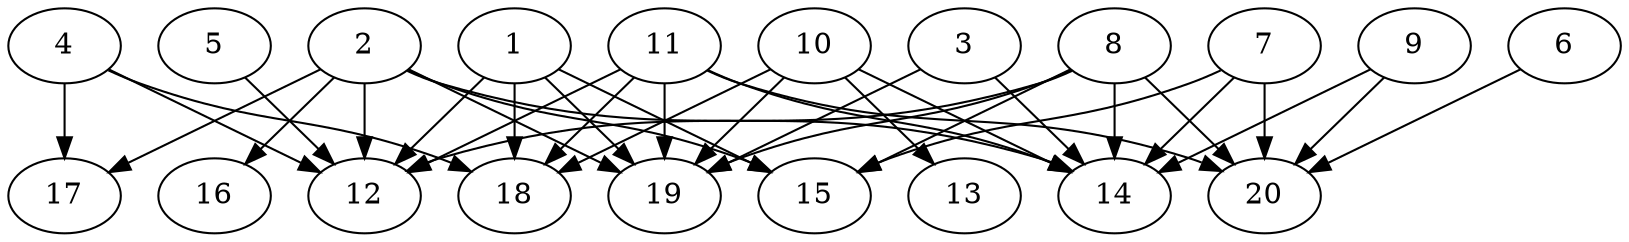 // DAG automatically generated by daggen at Wed Jul 24 21:21:55 2019
// ./daggen --dot -n 20 --ccr 0.5 --fat 0.8 --regular 0.5 --density 0.6 --mindata 5242880 --maxdata 52428800 
digraph G {
  1 [size="30822400", alpha="0.02", expect_size="15411200"] 
  1 -> 12 [size ="15411200"]
  1 -> 15 [size ="15411200"]
  1 -> 18 [size ="15411200"]
  1 -> 19 [size ="15411200"]
  2 [size="22816768", alpha="0.05", expect_size="11408384"] 
  2 -> 12 [size ="11408384"]
  2 -> 14 [size ="11408384"]
  2 -> 15 [size ="11408384"]
  2 -> 16 [size ="11408384"]
  2 -> 17 [size ="11408384"]
  2 -> 19 [size ="11408384"]
  3 [size="81408000", alpha="0.10", expect_size="40704000"] 
  3 -> 14 [size ="40704000"]
  3 -> 19 [size ="40704000"]
  4 [size="99997696", alpha="0.17", expect_size="49998848"] 
  4 -> 12 [size ="49998848"]
  4 -> 17 [size ="49998848"]
  4 -> 18 [size ="49998848"]
  5 [size="91303936", alpha="0.07", expect_size="45651968"] 
  5 -> 12 [size ="45651968"]
  6 [size="50479104", alpha="0.17", expect_size="25239552"] 
  6 -> 20 [size ="25239552"]
  7 [size="46579712", alpha="0.05", expect_size="23289856"] 
  7 -> 14 [size ="23289856"]
  7 -> 15 [size ="23289856"]
  7 -> 20 [size ="23289856"]
  8 [size="11714560", alpha="0.05", expect_size="5857280"] 
  8 -> 12 [size ="5857280"]
  8 -> 14 [size ="5857280"]
  8 -> 15 [size ="5857280"]
  8 -> 19 [size ="5857280"]
  8 -> 20 [size ="5857280"]
  9 [size="22999040", alpha="0.20", expect_size="11499520"] 
  9 -> 14 [size ="11499520"]
  9 -> 20 [size ="11499520"]
  10 [size="37216256", alpha="0.13", expect_size="18608128"] 
  10 -> 13 [size ="18608128"]
  10 -> 14 [size ="18608128"]
  10 -> 18 [size ="18608128"]
  10 -> 19 [size ="18608128"]
  11 [size="14084096", alpha="0.11", expect_size="7042048"] 
  11 -> 12 [size ="7042048"]
  11 -> 14 [size ="7042048"]
  11 -> 18 [size ="7042048"]
  11 -> 19 [size ="7042048"]
  11 -> 20 [size ="7042048"]
  12 [size="24954880", alpha="0.03", expect_size="12477440"] 
  13 [size="47833088", alpha="0.04", expect_size="23916544"] 
  14 [size="93190144", alpha="0.08", expect_size="46595072"] 
  15 [size="79263744", alpha="0.14", expect_size="39631872"] 
  16 [size="18915328", alpha="0.01", expect_size="9457664"] 
  17 [size="98191360", alpha="0.00", expect_size="49095680"] 
  18 [size="28487680", alpha="0.18", expect_size="14243840"] 
  19 [size="50968576", alpha="0.12", expect_size="25484288"] 
  20 [size="50429952", alpha="0.04", expect_size="25214976"] 
}
